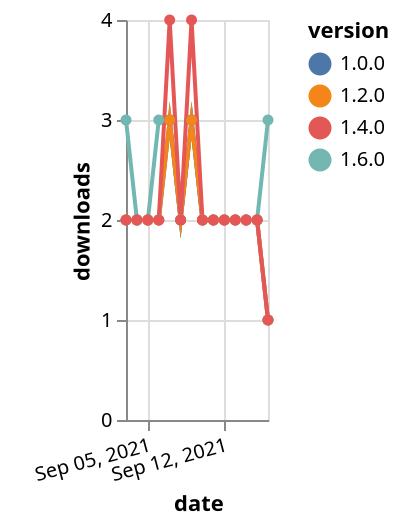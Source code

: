{"$schema": "https://vega.github.io/schema/vega-lite/v5.json", "description": "A simple bar chart with embedded data.", "data": {"values": [{"date": "2021-09-03", "total": 229, "delta": 3, "version": "1.6.0"}, {"date": "2021-09-04", "total": 231, "delta": 2, "version": "1.6.0"}, {"date": "2021-09-05", "total": 233, "delta": 2, "version": "1.6.0"}, {"date": "2021-09-06", "total": 236, "delta": 3, "version": "1.6.0"}, {"date": "2021-09-07", "total": 239, "delta": 3, "version": "1.6.0"}, {"date": "2021-09-08", "total": 241, "delta": 2, "version": "1.6.0"}, {"date": "2021-09-09", "total": 244, "delta": 3, "version": "1.6.0"}, {"date": "2021-09-10", "total": 246, "delta": 2, "version": "1.6.0"}, {"date": "2021-09-11", "total": 248, "delta": 2, "version": "1.6.0"}, {"date": "2021-09-12", "total": 250, "delta": 2, "version": "1.6.0"}, {"date": "2021-09-13", "total": 252, "delta": 2, "version": "1.6.0"}, {"date": "2021-09-14", "total": 254, "delta": 2, "version": "1.6.0"}, {"date": "2021-09-15", "total": 256, "delta": 2, "version": "1.6.0"}, {"date": "2021-09-16", "total": 259, "delta": 3, "version": "1.6.0"}, {"date": "2021-09-03", "total": 1460, "delta": 2, "version": "1.0.0"}, {"date": "2021-09-04", "total": 1462, "delta": 2, "version": "1.0.0"}, {"date": "2021-09-05", "total": 1464, "delta": 2, "version": "1.0.0"}, {"date": "2021-09-06", "total": 1466, "delta": 2, "version": "1.0.0"}, {"date": "2021-09-07", "total": 1469, "delta": 3, "version": "1.0.0"}, {"date": "2021-09-08", "total": 1471, "delta": 2, "version": "1.0.0"}, {"date": "2021-09-09", "total": 1474, "delta": 3, "version": "1.0.0"}, {"date": "2021-09-10", "total": 1476, "delta": 2, "version": "1.0.0"}, {"date": "2021-09-11", "total": 1478, "delta": 2, "version": "1.0.0"}, {"date": "2021-09-12", "total": 1480, "delta": 2, "version": "1.0.0"}, {"date": "2021-09-13", "total": 1482, "delta": 2, "version": "1.0.0"}, {"date": "2021-09-14", "total": 1484, "delta": 2, "version": "1.0.0"}, {"date": "2021-09-15", "total": 1486, "delta": 2, "version": "1.0.0"}, {"date": "2021-09-16", "total": 1487, "delta": 1, "version": "1.0.0"}, {"date": "2021-09-03", "total": 1007, "delta": 2, "version": "1.2.0"}, {"date": "2021-09-04", "total": 1009, "delta": 2, "version": "1.2.0"}, {"date": "2021-09-05", "total": 1011, "delta": 2, "version": "1.2.0"}, {"date": "2021-09-06", "total": 1013, "delta": 2, "version": "1.2.0"}, {"date": "2021-09-07", "total": 1016, "delta": 3, "version": "1.2.0"}, {"date": "2021-09-08", "total": 1018, "delta": 2, "version": "1.2.0"}, {"date": "2021-09-09", "total": 1021, "delta": 3, "version": "1.2.0"}, {"date": "2021-09-10", "total": 1023, "delta": 2, "version": "1.2.0"}, {"date": "2021-09-11", "total": 1025, "delta": 2, "version": "1.2.0"}, {"date": "2021-09-12", "total": 1027, "delta": 2, "version": "1.2.0"}, {"date": "2021-09-13", "total": 1029, "delta": 2, "version": "1.2.0"}, {"date": "2021-09-14", "total": 1031, "delta": 2, "version": "1.2.0"}, {"date": "2021-09-15", "total": 1033, "delta": 2, "version": "1.2.0"}, {"date": "2021-09-16", "total": 1034, "delta": 1, "version": "1.2.0"}, {"date": "2021-09-03", "total": 705, "delta": 2, "version": "1.4.0"}, {"date": "2021-09-04", "total": 707, "delta": 2, "version": "1.4.0"}, {"date": "2021-09-05", "total": 709, "delta": 2, "version": "1.4.0"}, {"date": "2021-09-06", "total": 711, "delta": 2, "version": "1.4.0"}, {"date": "2021-09-07", "total": 715, "delta": 4, "version": "1.4.0"}, {"date": "2021-09-08", "total": 717, "delta": 2, "version": "1.4.0"}, {"date": "2021-09-09", "total": 721, "delta": 4, "version": "1.4.0"}, {"date": "2021-09-10", "total": 723, "delta": 2, "version": "1.4.0"}, {"date": "2021-09-11", "total": 725, "delta": 2, "version": "1.4.0"}, {"date": "2021-09-12", "total": 727, "delta": 2, "version": "1.4.0"}, {"date": "2021-09-13", "total": 729, "delta": 2, "version": "1.4.0"}, {"date": "2021-09-14", "total": 731, "delta": 2, "version": "1.4.0"}, {"date": "2021-09-15", "total": 733, "delta": 2, "version": "1.4.0"}, {"date": "2021-09-16", "total": 734, "delta": 1, "version": "1.4.0"}]}, "width": "container", "mark": {"type": "line", "point": {"filled": true}}, "encoding": {"x": {"field": "date", "type": "temporal", "timeUnit": "yearmonthdate", "title": "date", "axis": {"labelAngle": -15}}, "y": {"field": "delta", "type": "quantitative", "title": "downloads"}, "color": {"field": "version", "type": "nominal"}, "tooltip": {"field": "delta"}}}